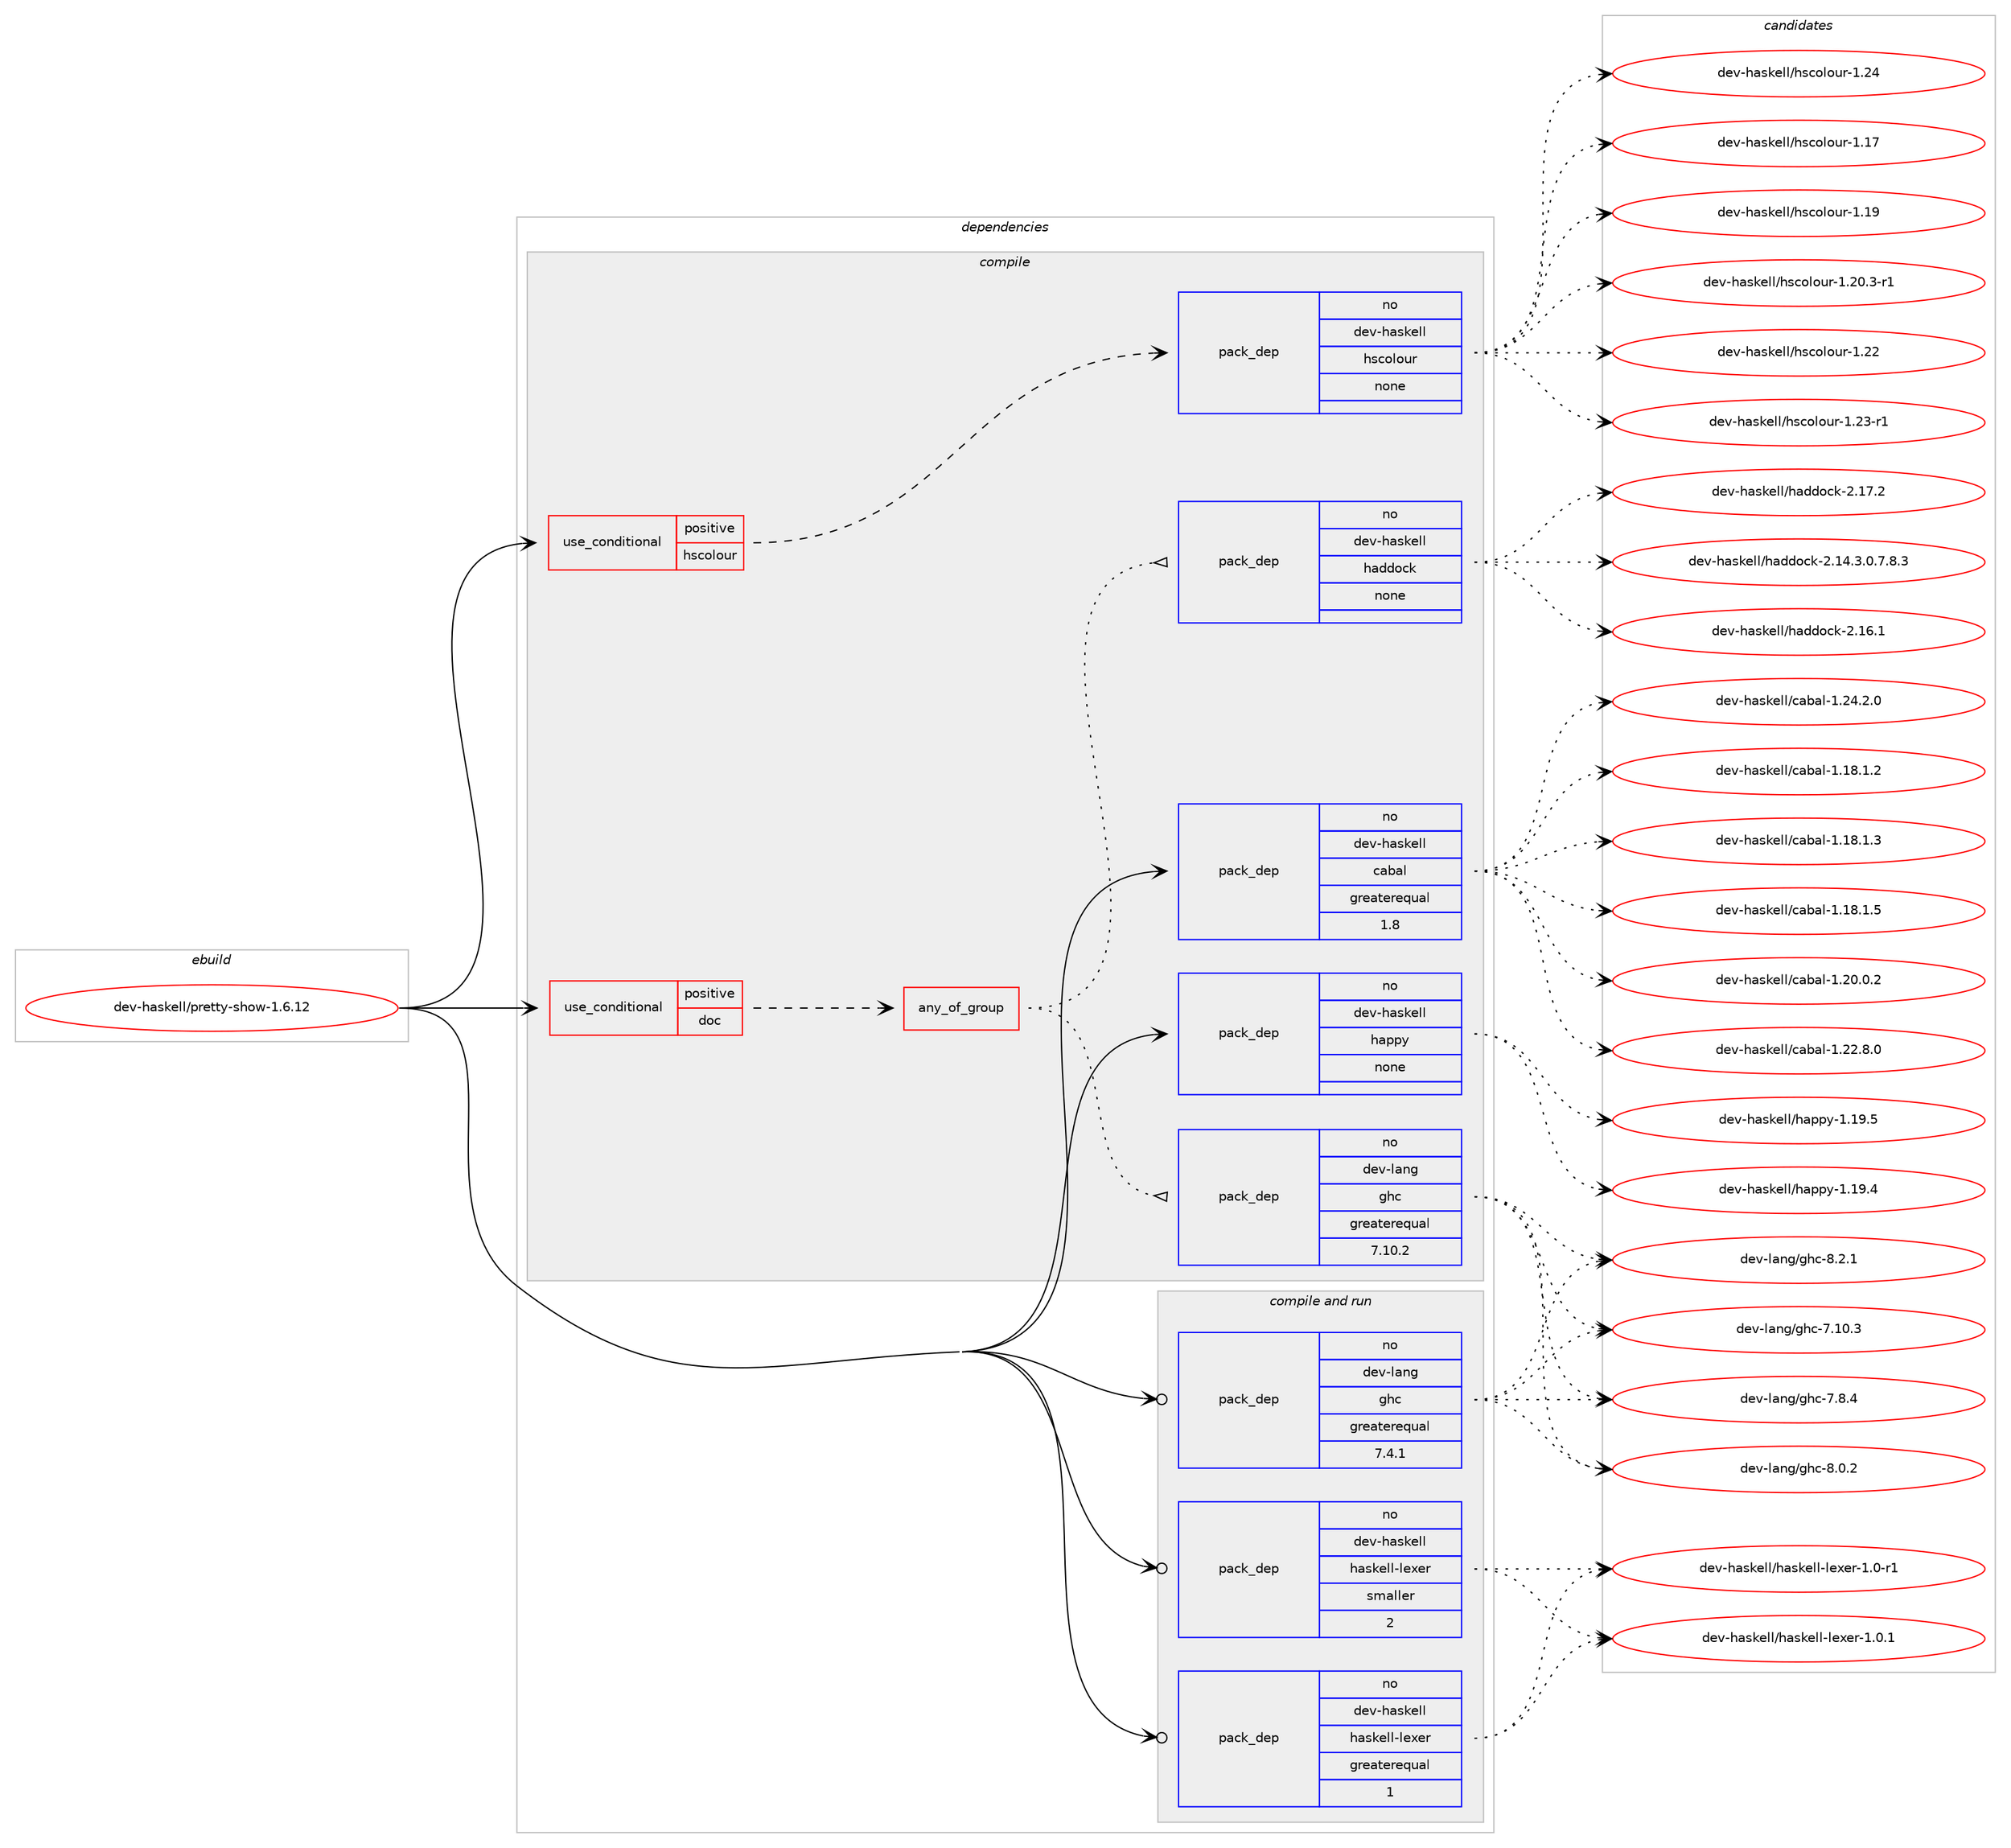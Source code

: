 digraph prolog {

# *************
# Graph options
# *************

newrank=true;
concentrate=true;
compound=true;
graph [rankdir=LR,fontname=Helvetica,fontsize=10,ranksep=1.5];#, ranksep=2.5, nodesep=0.2];
edge  [arrowhead=vee];
node  [fontname=Helvetica,fontsize=10];

# **********
# The ebuild
# **********

subgraph cluster_leftcol {
color=gray;
rank=same;
label=<<i>ebuild</i>>;
id [label="dev-haskell/pretty-show-1.6.12", color=red, width=4, href="../dev-haskell/pretty-show-1.6.12.svg"];
}

# ****************
# The dependencies
# ****************

subgraph cluster_midcol {
color=gray;
label=<<i>dependencies</i>>;
subgraph cluster_compile {
fillcolor="#eeeeee";
style=filled;
label=<<i>compile</i>>;
subgraph cond20369 {
dependency89762 [label=<<TABLE BORDER="0" CELLBORDER="1" CELLSPACING="0" CELLPADDING="4"><TR><TD ROWSPAN="3" CELLPADDING="10">use_conditional</TD></TR><TR><TD>positive</TD></TR><TR><TD>doc</TD></TR></TABLE>>, shape=none, color=red];
subgraph any2506 {
dependency89763 [label=<<TABLE BORDER="0" CELLBORDER="1" CELLSPACING="0" CELLPADDING="4"><TR><TD CELLPADDING="10">any_of_group</TD></TR></TABLE>>, shape=none, color=red];subgraph pack66857 {
dependency89764 [label=<<TABLE BORDER="0" CELLBORDER="1" CELLSPACING="0" CELLPADDING="4" WIDTH="220"><TR><TD ROWSPAN="6" CELLPADDING="30">pack_dep</TD></TR><TR><TD WIDTH="110">no</TD></TR><TR><TD>dev-haskell</TD></TR><TR><TD>haddock</TD></TR><TR><TD>none</TD></TR><TR><TD></TD></TR></TABLE>>, shape=none, color=blue];
}
dependency89763:e -> dependency89764:w [weight=20,style="dotted",arrowhead="oinv"];
subgraph pack66858 {
dependency89765 [label=<<TABLE BORDER="0" CELLBORDER="1" CELLSPACING="0" CELLPADDING="4" WIDTH="220"><TR><TD ROWSPAN="6" CELLPADDING="30">pack_dep</TD></TR><TR><TD WIDTH="110">no</TD></TR><TR><TD>dev-lang</TD></TR><TR><TD>ghc</TD></TR><TR><TD>greaterequal</TD></TR><TR><TD>7.10.2</TD></TR></TABLE>>, shape=none, color=blue];
}
dependency89763:e -> dependency89765:w [weight=20,style="dotted",arrowhead="oinv"];
}
dependency89762:e -> dependency89763:w [weight=20,style="dashed",arrowhead="vee"];
}
id:e -> dependency89762:w [weight=20,style="solid",arrowhead="vee"];
subgraph cond20370 {
dependency89766 [label=<<TABLE BORDER="0" CELLBORDER="1" CELLSPACING="0" CELLPADDING="4"><TR><TD ROWSPAN="3" CELLPADDING="10">use_conditional</TD></TR><TR><TD>positive</TD></TR><TR><TD>hscolour</TD></TR></TABLE>>, shape=none, color=red];
subgraph pack66859 {
dependency89767 [label=<<TABLE BORDER="0" CELLBORDER="1" CELLSPACING="0" CELLPADDING="4" WIDTH="220"><TR><TD ROWSPAN="6" CELLPADDING="30">pack_dep</TD></TR><TR><TD WIDTH="110">no</TD></TR><TR><TD>dev-haskell</TD></TR><TR><TD>hscolour</TD></TR><TR><TD>none</TD></TR><TR><TD></TD></TR></TABLE>>, shape=none, color=blue];
}
dependency89766:e -> dependency89767:w [weight=20,style="dashed",arrowhead="vee"];
}
id:e -> dependency89766:w [weight=20,style="solid",arrowhead="vee"];
subgraph pack66860 {
dependency89768 [label=<<TABLE BORDER="0" CELLBORDER="1" CELLSPACING="0" CELLPADDING="4" WIDTH="220"><TR><TD ROWSPAN="6" CELLPADDING="30">pack_dep</TD></TR><TR><TD WIDTH="110">no</TD></TR><TR><TD>dev-haskell</TD></TR><TR><TD>cabal</TD></TR><TR><TD>greaterequal</TD></TR><TR><TD>1.8</TD></TR></TABLE>>, shape=none, color=blue];
}
id:e -> dependency89768:w [weight=20,style="solid",arrowhead="vee"];
subgraph pack66861 {
dependency89769 [label=<<TABLE BORDER="0" CELLBORDER="1" CELLSPACING="0" CELLPADDING="4" WIDTH="220"><TR><TD ROWSPAN="6" CELLPADDING="30">pack_dep</TD></TR><TR><TD WIDTH="110">no</TD></TR><TR><TD>dev-haskell</TD></TR><TR><TD>happy</TD></TR><TR><TD>none</TD></TR><TR><TD></TD></TR></TABLE>>, shape=none, color=blue];
}
id:e -> dependency89769:w [weight=20,style="solid",arrowhead="vee"];
}
subgraph cluster_compileandrun {
fillcolor="#eeeeee";
style=filled;
label=<<i>compile and run</i>>;
subgraph pack66862 {
dependency89770 [label=<<TABLE BORDER="0" CELLBORDER="1" CELLSPACING="0" CELLPADDING="4" WIDTH="220"><TR><TD ROWSPAN="6" CELLPADDING="30">pack_dep</TD></TR><TR><TD WIDTH="110">no</TD></TR><TR><TD>dev-haskell</TD></TR><TR><TD>haskell-lexer</TD></TR><TR><TD>greaterequal</TD></TR><TR><TD>1</TD></TR></TABLE>>, shape=none, color=blue];
}
id:e -> dependency89770:w [weight=20,style="solid",arrowhead="odotvee"];
subgraph pack66863 {
dependency89771 [label=<<TABLE BORDER="0" CELLBORDER="1" CELLSPACING="0" CELLPADDING="4" WIDTH="220"><TR><TD ROWSPAN="6" CELLPADDING="30">pack_dep</TD></TR><TR><TD WIDTH="110">no</TD></TR><TR><TD>dev-haskell</TD></TR><TR><TD>haskell-lexer</TD></TR><TR><TD>smaller</TD></TR><TR><TD>2</TD></TR></TABLE>>, shape=none, color=blue];
}
id:e -> dependency89771:w [weight=20,style="solid",arrowhead="odotvee"];
subgraph pack66864 {
dependency89772 [label=<<TABLE BORDER="0" CELLBORDER="1" CELLSPACING="0" CELLPADDING="4" WIDTH="220"><TR><TD ROWSPAN="6" CELLPADDING="30">pack_dep</TD></TR><TR><TD WIDTH="110">no</TD></TR><TR><TD>dev-lang</TD></TR><TR><TD>ghc</TD></TR><TR><TD>greaterequal</TD></TR><TR><TD>7.4.1</TD></TR></TABLE>>, shape=none, color=blue];
}
id:e -> dependency89772:w [weight=20,style="solid",arrowhead="odotvee"];
}
subgraph cluster_run {
fillcolor="#eeeeee";
style=filled;
label=<<i>run</i>>;
}
}

# **************
# The candidates
# **************

subgraph cluster_choices {
rank=same;
color=gray;
label=<<i>candidates</i>>;

subgraph choice66857 {
color=black;
nodesep=1;
choice1001011184510497115107101108108471049710010011199107455046495246514648465546564651 [label="dev-haskell/haddock-2.14.3.0.7.8.3", color=red, width=4,href="../dev-haskell/haddock-2.14.3.0.7.8.3.svg"];
choice100101118451049711510710110810847104971001001119910745504649544649 [label="dev-haskell/haddock-2.16.1", color=red, width=4,href="../dev-haskell/haddock-2.16.1.svg"];
choice100101118451049711510710110810847104971001001119910745504649554650 [label="dev-haskell/haddock-2.17.2", color=red, width=4,href="../dev-haskell/haddock-2.17.2.svg"];
dependency89764:e -> choice1001011184510497115107101108108471049710010011199107455046495246514648465546564651:w [style=dotted,weight="100"];
dependency89764:e -> choice100101118451049711510710110810847104971001001119910745504649544649:w [style=dotted,weight="100"];
dependency89764:e -> choice100101118451049711510710110810847104971001001119910745504649554650:w [style=dotted,weight="100"];
}
subgraph choice66858 {
color=black;
nodesep=1;
choice1001011184510897110103471031049945554649484651 [label="dev-lang/ghc-7.10.3", color=red, width=4,href="../dev-lang/ghc-7.10.3.svg"];
choice10010111845108971101034710310499455546564652 [label="dev-lang/ghc-7.8.4", color=red, width=4,href="../dev-lang/ghc-7.8.4.svg"];
choice10010111845108971101034710310499455646484650 [label="dev-lang/ghc-8.0.2", color=red, width=4,href="../dev-lang/ghc-8.0.2.svg"];
choice10010111845108971101034710310499455646504649 [label="dev-lang/ghc-8.2.1", color=red, width=4,href="../dev-lang/ghc-8.2.1.svg"];
dependency89765:e -> choice1001011184510897110103471031049945554649484651:w [style=dotted,weight="100"];
dependency89765:e -> choice10010111845108971101034710310499455546564652:w [style=dotted,weight="100"];
dependency89765:e -> choice10010111845108971101034710310499455646484650:w [style=dotted,weight="100"];
dependency89765:e -> choice10010111845108971101034710310499455646504649:w [style=dotted,weight="100"];
}
subgraph choice66859 {
color=black;
nodesep=1;
choice100101118451049711510710110810847104115991111081111171144549464955 [label="dev-haskell/hscolour-1.17", color=red, width=4,href="../dev-haskell/hscolour-1.17.svg"];
choice100101118451049711510710110810847104115991111081111171144549464957 [label="dev-haskell/hscolour-1.19", color=red, width=4,href="../dev-haskell/hscolour-1.19.svg"];
choice10010111845104971151071011081084710411599111108111117114454946504846514511449 [label="dev-haskell/hscolour-1.20.3-r1", color=red, width=4,href="../dev-haskell/hscolour-1.20.3-r1.svg"];
choice100101118451049711510710110810847104115991111081111171144549465050 [label="dev-haskell/hscolour-1.22", color=red, width=4,href="../dev-haskell/hscolour-1.22.svg"];
choice1001011184510497115107101108108471041159911110811111711445494650514511449 [label="dev-haskell/hscolour-1.23-r1", color=red, width=4,href="../dev-haskell/hscolour-1.23-r1.svg"];
choice100101118451049711510710110810847104115991111081111171144549465052 [label="dev-haskell/hscolour-1.24", color=red, width=4,href="../dev-haskell/hscolour-1.24.svg"];
dependency89767:e -> choice100101118451049711510710110810847104115991111081111171144549464955:w [style=dotted,weight="100"];
dependency89767:e -> choice100101118451049711510710110810847104115991111081111171144549464957:w [style=dotted,weight="100"];
dependency89767:e -> choice10010111845104971151071011081084710411599111108111117114454946504846514511449:w [style=dotted,weight="100"];
dependency89767:e -> choice100101118451049711510710110810847104115991111081111171144549465050:w [style=dotted,weight="100"];
dependency89767:e -> choice1001011184510497115107101108108471041159911110811111711445494650514511449:w [style=dotted,weight="100"];
dependency89767:e -> choice100101118451049711510710110810847104115991111081111171144549465052:w [style=dotted,weight="100"];
}
subgraph choice66860 {
color=black;
nodesep=1;
choice10010111845104971151071011081084799979897108454946495646494650 [label="dev-haskell/cabal-1.18.1.2", color=red, width=4,href="../dev-haskell/cabal-1.18.1.2.svg"];
choice10010111845104971151071011081084799979897108454946495646494651 [label="dev-haskell/cabal-1.18.1.3", color=red, width=4,href="../dev-haskell/cabal-1.18.1.3.svg"];
choice10010111845104971151071011081084799979897108454946495646494653 [label="dev-haskell/cabal-1.18.1.5", color=red, width=4,href="../dev-haskell/cabal-1.18.1.5.svg"];
choice10010111845104971151071011081084799979897108454946504846484650 [label="dev-haskell/cabal-1.20.0.2", color=red, width=4,href="../dev-haskell/cabal-1.20.0.2.svg"];
choice10010111845104971151071011081084799979897108454946505046564648 [label="dev-haskell/cabal-1.22.8.0", color=red, width=4,href="../dev-haskell/cabal-1.22.8.0.svg"];
choice10010111845104971151071011081084799979897108454946505246504648 [label="dev-haskell/cabal-1.24.2.0", color=red, width=4,href="../dev-haskell/cabal-1.24.2.0.svg"];
dependency89768:e -> choice10010111845104971151071011081084799979897108454946495646494650:w [style=dotted,weight="100"];
dependency89768:e -> choice10010111845104971151071011081084799979897108454946495646494651:w [style=dotted,weight="100"];
dependency89768:e -> choice10010111845104971151071011081084799979897108454946495646494653:w [style=dotted,weight="100"];
dependency89768:e -> choice10010111845104971151071011081084799979897108454946504846484650:w [style=dotted,weight="100"];
dependency89768:e -> choice10010111845104971151071011081084799979897108454946505046564648:w [style=dotted,weight="100"];
dependency89768:e -> choice10010111845104971151071011081084799979897108454946505246504648:w [style=dotted,weight="100"];
}
subgraph choice66861 {
color=black;
nodesep=1;
choice1001011184510497115107101108108471049711211212145494649574652 [label="dev-haskell/happy-1.19.4", color=red, width=4,href="../dev-haskell/happy-1.19.4.svg"];
choice1001011184510497115107101108108471049711211212145494649574653 [label="dev-haskell/happy-1.19.5", color=red, width=4,href="../dev-haskell/happy-1.19.5.svg"];
dependency89769:e -> choice1001011184510497115107101108108471049711211212145494649574652:w [style=dotted,weight="100"];
dependency89769:e -> choice1001011184510497115107101108108471049711211212145494649574653:w [style=dotted,weight="100"];
}
subgraph choice66862 {
color=black;
nodesep=1;
choice1001011184510497115107101108108471049711510710110810845108101120101114454946484511449 [label="dev-haskell/haskell-lexer-1.0-r1", color=red, width=4,href="../dev-haskell/haskell-lexer-1.0-r1.svg"];
choice1001011184510497115107101108108471049711510710110810845108101120101114454946484649 [label="dev-haskell/haskell-lexer-1.0.1", color=red, width=4,href="../dev-haskell/haskell-lexer-1.0.1.svg"];
dependency89770:e -> choice1001011184510497115107101108108471049711510710110810845108101120101114454946484511449:w [style=dotted,weight="100"];
dependency89770:e -> choice1001011184510497115107101108108471049711510710110810845108101120101114454946484649:w [style=dotted,weight="100"];
}
subgraph choice66863 {
color=black;
nodesep=1;
choice1001011184510497115107101108108471049711510710110810845108101120101114454946484511449 [label="dev-haskell/haskell-lexer-1.0-r1", color=red, width=4,href="../dev-haskell/haskell-lexer-1.0-r1.svg"];
choice1001011184510497115107101108108471049711510710110810845108101120101114454946484649 [label="dev-haskell/haskell-lexer-1.0.1", color=red, width=4,href="../dev-haskell/haskell-lexer-1.0.1.svg"];
dependency89771:e -> choice1001011184510497115107101108108471049711510710110810845108101120101114454946484511449:w [style=dotted,weight="100"];
dependency89771:e -> choice1001011184510497115107101108108471049711510710110810845108101120101114454946484649:w [style=dotted,weight="100"];
}
subgraph choice66864 {
color=black;
nodesep=1;
choice1001011184510897110103471031049945554649484651 [label="dev-lang/ghc-7.10.3", color=red, width=4,href="../dev-lang/ghc-7.10.3.svg"];
choice10010111845108971101034710310499455546564652 [label="dev-lang/ghc-7.8.4", color=red, width=4,href="../dev-lang/ghc-7.8.4.svg"];
choice10010111845108971101034710310499455646484650 [label="dev-lang/ghc-8.0.2", color=red, width=4,href="../dev-lang/ghc-8.0.2.svg"];
choice10010111845108971101034710310499455646504649 [label="dev-lang/ghc-8.2.1", color=red, width=4,href="../dev-lang/ghc-8.2.1.svg"];
dependency89772:e -> choice1001011184510897110103471031049945554649484651:w [style=dotted,weight="100"];
dependency89772:e -> choice10010111845108971101034710310499455546564652:w [style=dotted,weight="100"];
dependency89772:e -> choice10010111845108971101034710310499455646484650:w [style=dotted,weight="100"];
dependency89772:e -> choice10010111845108971101034710310499455646504649:w [style=dotted,weight="100"];
}
}

}
